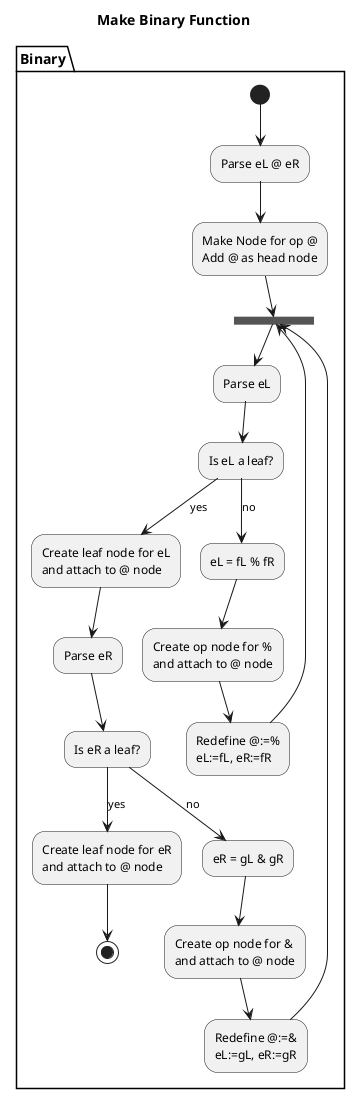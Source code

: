 @startuml
title Make Binary Function

partition Binary {
(*) --> "Parse eL @ eR"
--> "Make Node for op @
Add @ as head node"
--> ===Rep1===
--> Parse eL
--> "Is eL a leaf?"
-->[yes] "Create leaf node for eL
and attach to @ node" as endL

"Is eL a leaf?" -->[no] eL = fL % fR
--> "Create op node for %
and attach to @ node"
--> "Redefine @:=% 
eL:=fL, eR:=fR"
--> ===Rep1===

endL --> Parse eR
--> "Is eR a leaf?"
-->[yes] "Create leaf node for eR
and attach to @ node" as endR
--> (*)

"Is eR a leaf?" -->[no] eR = gL & gR
--> "Create op node for &
and attach to @ node"
--> "Redefine @:=&
eL:=gL, eR:=gR"
--> ===Rep1===

}

@enduml